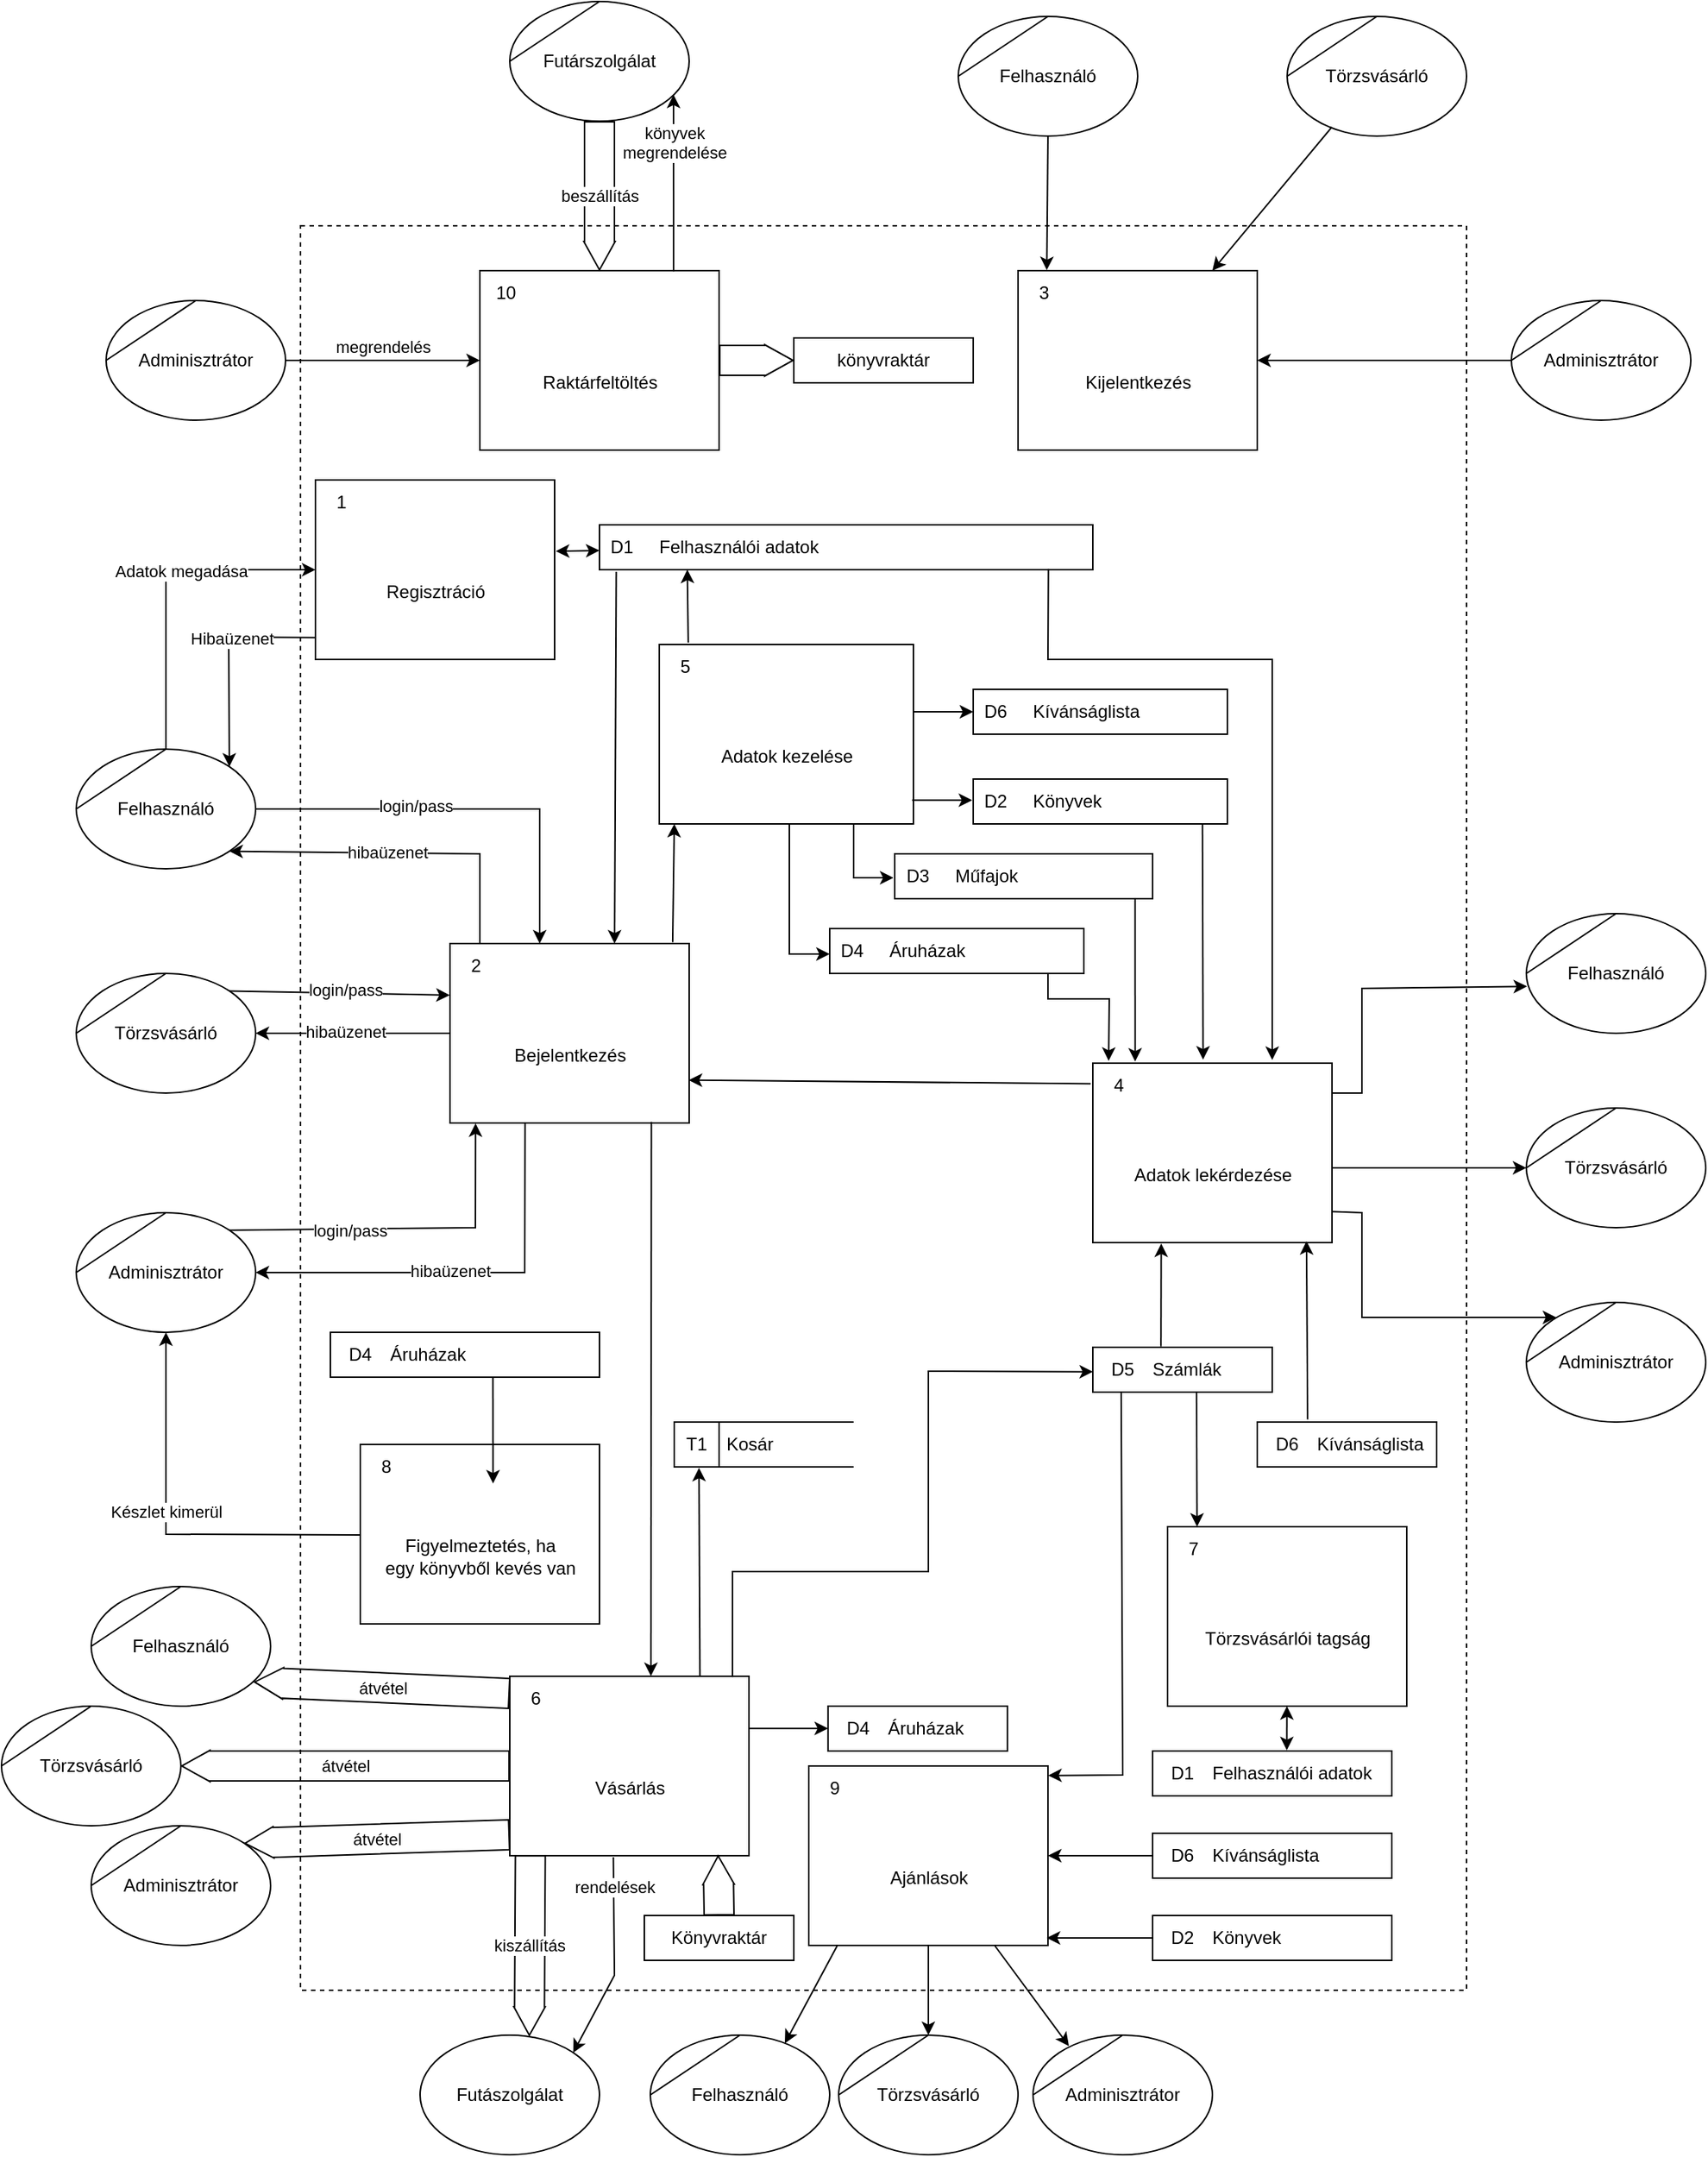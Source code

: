 <mxfile version="20.8.20" type="device"><diagram name="Page-1" id="qzres48-_Z7wVuy-O6s9"><mxGraphModel dx="1747" dy="2885" grid="1" gridSize="10" guides="1" tooltips="1" connect="1" arrows="1" fold="1" page="1" pageScale="1" pageWidth="827" pageHeight="1169" math="0" shadow="0"><root><mxCell id="0"/><mxCell id="1" parent="0"/><mxCell id="jwvTuSAXFb7YOxCQENRj-144" value="" style="rounded=0;whiteSpace=wrap;html=1;dashed=1;fillColor=none;container=1;collapsible=0;recursiveResize=0;" parent="1" vertex="1"><mxGeometry x="60" y="-1310" width="780" height="1180" as="geometry"/></mxCell><mxCell id="jwvTuSAXFb7YOxCQENRj-34" value="Vásárlás" style="html=1;dashed=0;whitespace=wrap;shape=mxgraph.dfd.process;align=center;container=1;collapsible=0;spacingTop=30;" parent="jwvTuSAXFb7YOxCQENRj-144" vertex="1"><mxGeometry x="140" y="970" width="160" height="120" as="geometry"/></mxCell><mxCell id="jwvTuSAXFb7YOxCQENRj-35" value="6" style="text;html=1;strokeColor=none;fillColor=none;align=center;verticalAlign=middle;whiteSpace=wrap;rounded=0;movable=0;resizable=0;rotatable=0;cloneable=0;deletable=0;connectable=0;allowArrows=0;pointerEvents=1;" parent="jwvTuSAXFb7YOxCQENRj-34" vertex="1"><mxGeometry width="35" height="30" as="geometry"/></mxCell><mxCell id="jwvTuSAXFb7YOxCQENRj-36" value="" style="text;html=1;strokeColor=none;fillColor=none;align=left;verticalAlign=middle;whiteSpace=wrap;rounded=0;movable=0;resizable=0;connectable=0;allowArrows=0;rotatable=0;cloneable=0;deletable=0;spacingLeft=6;autosize=1;resizeWidth=0;" parent="jwvTuSAXFb7YOxCQENRj-34" vertex="1"><mxGeometry x="35" y="-5" width="50" height="40" as="geometry"/></mxCell><mxCell id="jwvTuSAXFb7YOxCQENRj-86" value="Felhasználói adatok" style="html=1;dashed=0;whitespace=wrap;shape=mxgraph.dfd.dataStoreID2;align=left;spacingLeft=38;container=1;collapsible=0;autosize=0;" parent="jwvTuSAXFb7YOxCQENRj-144" vertex="1"><mxGeometry x="200" y="200" width="330" height="30" as="geometry"/></mxCell><mxCell id="jwvTuSAXFb7YOxCQENRj-87" value="D1" style="text;html=1;strokeColor=none;fillColor=none;align=center;verticalAlign=middle;whiteSpace=wrap;rounded=0;movable=0;resizable=0;rotatable=0;cloneable=0;deletable=0;allowArrows=0;connectable=0;" parent="jwvTuSAXFb7YOxCQENRj-86" vertex="1"><mxGeometry width="30" height="30" as="geometry"/></mxCell><mxCell id="jwvTuSAXFb7YOxCQENRj-153" value="Műfajok" style="html=1;dashed=0;whitespace=wrap;shape=mxgraph.dfd.dataStoreID2;align=left;spacingLeft=38;container=1;collapsible=0;autosize=0;" parent="jwvTuSAXFb7YOxCQENRj-144" vertex="1"><mxGeometry x="397.5" y="420" width="172.5" height="30" as="geometry"/></mxCell><mxCell id="jwvTuSAXFb7YOxCQENRj-154" value="D3" style="text;html=1;strokeColor=none;fillColor=none;align=center;verticalAlign=middle;whiteSpace=wrap;rounded=0;movable=0;resizable=0;rotatable=0;cloneable=0;deletable=0;allowArrows=0;connectable=0;" parent="jwvTuSAXFb7YOxCQENRj-153" vertex="1"><mxGeometry width="30" height="30" as="geometry"/></mxCell><mxCell id="jwvTuSAXFb7YOxCQENRj-155" value="Könyvek" style="html=1;dashed=0;whitespace=wrap;shape=mxgraph.dfd.dataStoreID2;align=left;spacingLeft=38;container=1;collapsible=0;autosize=0;" parent="jwvTuSAXFb7YOxCQENRj-144" vertex="1"><mxGeometry x="450" y="370" width="170" height="30" as="geometry"/></mxCell><mxCell id="jwvTuSAXFb7YOxCQENRj-156" value="D2" style="text;html=1;strokeColor=none;fillColor=none;align=center;verticalAlign=middle;whiteSpace=wrap;rounded=0;movable=0;resizable=0;rotatable=0;cloneable=0;deletable=0;allowArrows=0;connectable=0;" parent="jwvTuSAXFb7YOxCQENRj-155" vertex="1"><mxGeometry width="30" height="30" as="geometry"/></mxCell><mxCell id="jwvTuSAXFb7YOxCQENRj-157" value="Áruházak" style="html=1;dashed=0;whitespace=wrap;shape=mxgraph.dfd.dataStoreID2;align=left;spacingLeft=38;container=1;collapsible=0;autosize=0;" parent="jwvTuSAXFb7YOxCQENRj-144" vertex="1"><mxGeometry x="354" y="470" width="170" height="30" as="geometry"/></mxCell><mxCell id="jwvTuSAXFb7YOxCQENRj-158" value="D4" style="text;html=1;strokeColor=none;fillColor=none;align=center;verticalAlign=middle;whiteSpace=wrap;rounded=0;movable=0;resizable=0;rotatable=0;cloneable=0;deletable=0;allowArrows=0;connectable=0;" parent="jwvTuSAXFb7YOxCQENRj-157" vertex="1"><mxGeometry width="30" height="30" as="geometry"/></mxCell><mxCell id="jwvTuSAXFb7YOxCQENRj-95" value="Adatok lekérdezése" style="html=1;dashed=0;whitespace=wrap;shape=mxgraph.dfd.process;align=center;container=1;collapsible=0;spacingTop=30;" parent="jwvTuSAXFb7YOxCQENRj-144" vertex="1"><mxGeometry x="530" y="560" width="160" height="120" as="geometry"/></mxCell><mxCell id="jwvTuSAXFb7YOxCQENRj-96" value="4" style="text;html=1;strokeColor=none;fillColor=none;align=center;verticalAlign=middle;whiteSpace=wrap;rounded=0;movable=0;resizable=0;rotatable=0;cloneable=0;deletable=0;connectable=0;allowArrows=0;pointerEvents=1;" parent="jwvTuSAXFb7YOxCQENRj-95" vertex="1"><mxGeometry width="35" height="30" as="geometry"/></mxCell><mxCell id="jwvTuSAXFb7YOxCQENRj-97" value="" style="text;html=1;strokeColor=none;fillColor=none;align=left;verticalAlign=middle;whiteSpace=wrap;rounded=0;movable=0;resizable=0;connectable=0;allowArrows=0;rotatable=0;cloneable=0;deletable=0;spacingLeft=6;autosize=1;resizeWidth=0;" parent="jwvTuSAXFb7YOxCQENRj-95" vertex="1"><mxGeometry x="35" y="-5" width="50" height="40" as="geometry"/></mxCell><mxCell id="jwvTuSAXFb7YOxCQENRj-130" value="" style="endArrow=classic;html=1;rounded=0;verticalAlign=bottom;entryX=0.75;entryY=-0.018;entryDx=0;entryDy=0;entryPerimeter=0;startArrow=none;startFill=0;endFill=1;exitX=0.91;exitY=0.979;exitDx=0;exitDy=0;exitPerimeter=0;" parent="jwvTuSAXFb7YOxCQENRj-144" source="jwvTuSAXFb7YOxCQENRj-86" target="jwvTuSAXFb7YOxCQENRj-95" edge="1"><mxGeometry width="50" height="50" relative="1" as="geometry"><mxPoint x="350" y="410" as="sourcePoint"/><mxPoint x="470" y="410" as="targetPoint"/><Array as="points"><mxPoint x="500" y="290"/><mxPoint x="650" y="290"/></Array></mxGeometry></mxCell><mxCell id="jwvTuSAXFb7YOxCQENRj-92" value="Adatok kezelése" style="html=1;dashed=0;whitespace=wrap;shape=mxgraph.dfd.process;align=center;container=1;collapsible=0;spacingTop=30;" parent="jwvTuSAXFb7YOxCQENRj-144" vertex="1"><mxGeometry x="240" y="280" width="170" height="120" as="geometry"/></mxCell><mxCell id="jwvTuSAXFb7YOxCQENRj-93" value="5" style="text;html=1;strokeColor=none;fillColor=none;align=center;verticalAlign=middle;whiteSpace=wrap;rounded=0;movable=0;resizable=0;rotatable=0;cloneable=0;deletable=0;connectable=0;allowArrows=0;pointerEvents=1;" parent="jwvTuSAXFb7YOxCQENRj-92" vertex="1"><mxGeometry width="35" height="30" as="geometry"/></mxCell><mxCell id="jwvTuSAXFb7YOxCQENRj-94" value="" style="text;html=1;strokeColor=none;fillColor=none;align=left;verticalAlign=middle;whiteSpace=wrap;rounded=0;movable=0;resizable=0;connectable=0;allowArrows=0;rotatable=0;cloneable=0;deletable=0;spacingLeft=6;autosize=1;resizeWidth=0;" parent="jwvTuSAXFb7YOxCQENRj-92" vertex="1"><mxGeometry x="35" y="-5" width="50" height="40" as="geometry"/></mxCell><mxCell id="jwvTuSAXFb7YOxCQENRj-161" value="" style="endArrow=classic;html=1;rounded=0;verticalAlign=bottom;entryX=0.178;entryY=0.997;entryDx=0;entryDy=0;entryPerimeter=0;exitX=0.114;exitY=-0.01;exitDx=0;exitDy=0;exitPerimeter=0;" parent="jwvTuSAXFb7YOxCQENRj-144" source="jwvTuSAXFb7YOxCQENRj-92" target="jwvTuSAXFb7YOxCQENRj-86" edge="1"><mxGeometry width="50" height="50" relative="1" as="geometry"><mxPoint x="240" y="290" as="sourcePoint"/><mxPoint x="360" y="290" as="targetPoint"/></mxGeometry></mxCell><mxCell id="jwvTuSAXFb7YOxCQENRj-162" value="Áruházak" style="html=1;dashed=0;whitespace=wrap;shape=mxgraph.dfd.dataStoreID2;align=left;spacingLeft=38;container=1;collapsible=0;" parent="jwvTuSAXFb7YOxCQENRj-144" vertex="1"><mxGeometry x="20" y="740" width="180" height="30" as="geometry"/></mxCell><mxCell id="jwvTuSAXFb7YOxCQENRj-163" value="D4" style="text;html=1;strokeColor=none;fillColor=none;align=center;verticalAlign=middle;whiteSpace=wrap;rounded=0;connectable=0;allowArrows=0;movable=0;resizable=0;rotatable=0;cloneable=0;deletable=0;" parent="jwvTuSAXFb7YOxCQENRj-162" vertex="1"><mxGeometry x="5" width="30" height="30" as="geometry"/></mxCell><mxCell id="jwvTuSAXFb7YOxCQENRj-167" value="" style="endArrow=classic;html=1;rounded=0;verticalAlign=bottom;exitX=0.839;exitY=1.007;exitDx=0;exitDy=0;exitPerimeter=0;entryX=0.066;entryY=-0.013;entryDx=0;entryDy=0;entryPerimeter=0;" parent="jwvTuSAXFb7YOxCQENRj-144" target="jwvTuSAXFb7YOxCQENRj-95" edge="1"><mxGeometry width="50" height="50" relative="1" as="geometry"><mxPoint x="500" y="500" as="sourcePoint"/><mxPoint x="570" y="517" as="targetPoint"/><Array as="points"><mxPoint x="500" y="517"/><mxPoint x="541" y="517"/></Array></mxGeometry></mxCell><mxCell id="jwvTuSAXFb7YOxCQENRj-168" value="" style="endArrow=classic;html=1;rounded=0;verticalAlign=bottom;exitX=0.932;exitY=0.996;exitDx=0;exitDy=0;exitPerimeter=0;entryX=0.177;entryY=-0.009;entryDx=0;entryDy=0;entryPerimeter=0;" parent="jwvTuSAXFb7YOxCQENRj-144" source="jwvTuSAXFb7YOxCQENRj-153" target="jwvTuSAXFb7YOxCQENRj-95" edge="1"><mxGeometry width="50" height="50" relative="1" as="geometry"><mxPoint x="400" y="490" as="sourcePoint"/><mxPoint x="520" y="490" as="targetPoint"/></mxGeometry></mxCell><mxCell id="jwvTuSAXFb7YOxCQENRj-169" value="" style="endArrow=classic;html=1;rounded=0;verticalAlign=bottom;exitX=0.902;exitY=0.991;exitDx=0;exitDy=0;exitPerimeter=0;entryX=0.461;entryY=-0.02;entryDx=0;entryDy=0;entryPerimeter=0;" parent="jwvTuSAXFb7YOxCQENRj-144" source="jwvTuSAXFb7YOxCQENRj-155" target="jwvTuSAXFb7YOxCQENRj-95" edge="1"><mxGeometry width="50" height="50" relative="1" as="geometry"><mxPoint x="400" y="490" as="sourcePoint"/><mxPoint x="520" y="490" as="targetPoint"/></mxGeometry></mxCell><mxCell id="jwvTuSAXFb7YOxCQENRj-170" value="" style="endArrow=none;html=1;rounded=0;verticalAlign=bottom;exitX=-0.004;exitY=0.472;exitDx=0;exitDy=0;exitPerimeter=0;entryX=0.995;entryY=0.868;entryDx=0;entryDy=0;entryPerimeter=0;startArrow=classic;startFill=1;endFill=0;" parent="jwvTuSAXFb7YOxCQENRj-144" source="jwvTuSAXFb7YOxCQENRj-155" target="jwvTuSAXFb7YOxCQENRj-92" edge="1"><mxGeometry width="50" height="50" relative="1" as="geometry"><mxPoint x="400" y="430" as="sourcePoint"/><mxPoint x="520" y="430" as="targetPoint"/></mxGeometry></mxCell><mxCell id="jwvTuSAXFb7YOxCQENRj-171" value="" style="endArrow=none;html=1;rounded=0;verticalAlign=bottom;exitX=-0.005;exitY=0.535;exitDx=0;exitDy=0;exitPerimeter=0;startArrow=classic;startFill=1;endFill=0;" parent="jwvTuSAXFb7YOxCQENRj-144" source="jwvTuSAXFb7YOxCQENRj-153" edge="1"><mxGeometry width="50" height="50" relative="1" as="geometry"><mxPoint x="400" y="430" as="sourcePoint"/><mxPoint x="370" y="400" as="targetPoint"/><Array as="points"><mxPoint x="370" y="436"/></Array></mxGeometry></mxCell><mxCell id="jwvTuSAXFb7YOxCQENRj-172" value="" style="endArrow=none;html=1;rounded=0;verticalAlign=bottom;exitX=-0.005;exitY=0.535;exitDx=0;exitDy=0;exitPerimeter=0;startArrow=classic;startFill=1;endFill=0;" parent="jwvTuSAXFb7YOxCQENRj-144" edge="1"><mxGeometry width="50" height="50" relative="1" as="geometry"><mxPoint x="354" y="487" as="sourcePoint"/><mxPoint x="327" y="400" as="targetPoint"/><Array as="points"><mxPoint x="327" y="487"/></Array></mxGeometry></mxCell><mxCell id="jwvTuSAXFb7YOxCQENRj-175" value="Ajánlások" style="html=1;dashed=0;whitespace=wrap;shape=mxgraph.dfd.process;align=center;container=1;collapsible=0;spacingTop=30;" parent="jwvTuSAXFb7YOxCQENRj-144" vertex="1"><mxGeometry x="340" y="1030" width="160" height="120" as="geometry"/></mxCell><mxCell id="jwvTuSAXFb7YOxCQENRj-176" value="9" style="text;html=1;strokeColor=none;fillColor=none;align=center;verticalAlign=middle;whiteSpace=wrap;rounded=0;movable=0;resizable=0;rotatable=0;cloneable=0;deletable=0;connectable=0;allowArrows=0;pointerEvents=1;" parent="jwvTuSAXFb7YOxCQENRj-175" vertex="1"><mxGeometry width="35" height="30" as="geometry"/></mxCell><mxCell id="jwvTuSAXFb7YOxCQENRj-177" value="" style="text;html=1;strokeColor=none;fillColor=none;align=left;verticalAlign=middle;whiteSpace=wrap;rounded=0;movable=0;resizable=0;connectable=0;allowArrows=0;rotatable=0;cloneable=0;deletable=0;spacingLeft=6;autosize=1;resizeWidth=0;" parent="jwvTuSAXFb7YOxCQENRj-175" vertex="1"><mxGeometry x="35" y="-5" width="50" height="40" as="geometry"/></mxCell><mxCell id="jwvTuSAXFb7YOxCQENRj-180" value="Könyvek" style="html=1;dashed=0;whitespace=wrap;shape=mxgraph.dfd.dataStoreID2;align=left;spacingLeft=38;container=1;collapsible=0;" parent="jwvTuSAXFb7YOxCQENRj-144" vertex="1"><mxGeometry x="570" y="1130" width="160" height="30" as="geometry"/></mxCell><mxCell id="jwvTuSAXFb7YOxCQENRj-181" value="D2" style="text;html=1;strokeColor=none;fillColor=none;align=center;verticalAlign=middle;whiteSpace=wrap;rounded=0;connectable=0;allowArrows=0;movable=0;resizable=0;rotatable=0;cloneable=0;deletable=0;" parent="jwvTuSAXFb7YOxCQENRj-180" vertex="1"><mxGeometry x="5" width="30" height="30" as="geometry"/></mxCell><mxCell id="jwvTuSAXFb7YOxCQENRj-182" value="Felhasználói adatok" style="html=1;dashed=0;whitespace=wrap;shape=mxgraph.dfd.dataStoreID2;align=left;spacingLeft=38;container=1;collapsible=0;" parent="jwvTuSAXFb7YOxCQENRj-144" vertex="1"><mxGeometry x="570" y="1020" width="160" height="30" as="geometry"/></mxCell><mxCell id="jwvTuSAXFb7YOxCQENRj-183" value="D1" style="text;html=1;strokeColor=none;fillColor=none;align=center;verticalAlign=middle;whiteSpace=wrap;rounded=0;connectable=0;allowArrows=0;movable=0;resizable=0;rotatable=0;cloneable=0;deletable=0;" parent="jwvTuSAXFb7YOxCQENRj-182" vertex="1"><mxGeometry x="5" width="30" height="30" as="geometry"/></mxCell><mxCell id="jwvTuSAXFb7YOxCQENRj-186" value="" style="endArrow=classic;html=1;rounded=0;verticalAlign=bottom;exitX=0.561;exitY=-0.017;exitDx=0;exitDy=0;exitPerimeter=0;endFill=1;startArrow=classic;startFill=1;" parent="jwvTuSAXFb7YOxCQENRj-144" source="jwvTuSAXFb7YOxCQENRj-182" target="jwvTuSAXFb7YOxCQENRj-25" edge="1"><mxGeometry width="50" height="50" relative="1" as="geometry"><mxPoint x="320" y="1040" as="sourcePoint"/><mxPoint x="440" y="1040" as="targetPoint"/></mxGeometry></mxCell><mxCell id="jwvTuSAXFb7YOxCQENRj-187" value="" style="endArrow=classic;html=1;rounded=0;verticalAlign=bottom;entryX=0.995;entryY=0.958;entryDx=0;entryDy=0;entryPerimeter=0;" parent="jwvTuSAXFb7YOxCQENRj-144" source="jwvTuSAXFb7YOxCQENRj-180" target="jwvTuSAXFb7YOxCQENRj-175" edge="1"><mxGeometry width="50" height="50" relative="1" as="geometry"><mxPoint x="649.2" y="1113.59" as="sourcePoint"/><mxPoint x="501" y="1114.5" as="targetPoint"/></mxGeometry></mxCell><mxCell id="jwvTuSAXFb7YOxCQENRj-25" value="Törzsvásárlói tagság" style="html=1;dashed=0;whitespace=wrap;shape=mxgraph.dfd.process;align=center;container=1;collapsible=0;spacingTop=30;" parent="jwvTuSAXFb7YOxCQENRj-144" vertex="1"><mxGeometry x="580" y="870" width="160" height="120" as="geometry"/></mxCell><mxCell id="jwvTuSAXFb7YOxCQENRj-26" value="7" style="text;html=1;strokeColor=none;fillColor=none;align=center;verticalAlign=middle;whiteSpace=wrap;rounded=0;movable=0;resizable=0;rotatable=0;cloneable=0;deletable=0;connectable=0;allowArrows=0;pointerEvents=1;" parent="jwvTuSAXFb7YOxCQENRj-25" vertex="1"><mxGeometry width="35" height="30" as="geometry"/></mxCell><mxCell id="jwvTuSAXFb7YOxCQENRj-27" value="" style="text;html=1;strokeColor=none;fillColor=none;align=left;verticalAlign=middle;whiteSpace=wrap;rounded=0;movable=0;resizable=0;connectable=0;allowArrows=0;rotatable=0;cloneable=0;deletable=0;spacingLeft=6;autosize=1;resizeWidth=0;" parent="jwvTuSAXFb7YOxCQENRj-25" vertex="1"><mxGeometry x="35" y="-5" width="50" height="40" as="geometry"/></mxCell><mxCell id="jwvTuSAXFb7YOxCQENRj-199" value="Kijelentkezés" style="html=1;dashed=0;whitespace=wrap;shape=mxgraph.dfd.process2;align=center;container=1;collapsible=0;spacingTop=30;" parent="jwvTuSAXFb7YOxCQENRj-144" vertex="1"><mxGeometry x="480" y="30" width="160" height="120" as="geometry"/></mxCell><mxCell id="jwvTuSAXFb7YOxCQENRj-200" value="3" style="text;html=1;strokeColor=none;fillColor=none;align=center;verticalAlign=middle;whiteSpace=wrap;rounded=0;connectable=0;allowArrows=0;editable=1;movable=0;resizable=0;rotatable=0;deletable=0;locked=0;cloneable=0;" parent="jwvTuSAXFb7YOxCQENRj-199" vertex="1"><mxGeometry width="35" height="30" as="geometry"/></mxCell><mxCell id="jwvTuSAXFb7YOxCQENRj-201" value="" style="text;strokeColor=none;fillColor=none;align=left;verticalAlign=middle;whiteSpace=wrap;rounded=0;autosize=1;connectable=0;allowArrows=0;movable=0;resizable=0;rotatable=0;deletable=0;cloneable=0;spacingLeft=6;fontStyle=0;html=1;" parent="jwvTuSAXFb7YOxCQENRj-199" vertex="1"><mxGeometry x="35" y="-5" width="50" height="40" as="geometry"/></mxCell><mxCell id="61__hOr3zZbQddo2XeMO-1" value="Számlák" style="html=1;dashed=0;whitespace=wrap;shape=mxgraph.dfd.dataStoreID2;align=left;spacingLeft=38;container=1;collapsible=0;" parent="jwvTuSAXFb7YOxCQENRj-144" vertex="1"><mxGeometry x="530" y="750" width="120" height="30" as="geometry"/></mxCell><mxCell id="61__hOr3zZbQddo2XeMO-2" value="D5" style="text;html=1;strokeColor=none;fillColor=none;align=center;verticalAlign=middle;whiteSpace=wrap;rounded=0;movable=1;resizable=1;rotatable=1;cloneable=0;deletable=1;allowArrows=0;connectable=1;editable=1;locked=0;" parent="61__hOr3zZbQddo2XeMO-1" vertex="1"><mxGeometry x="5" width="30" height="30" as="geometry"/></mxCell><mxCell id="61__hOr3zZbQddo2XeMO-3" value="Figyelmeztetés, ha&lt;br&gt;egy könyvből kevés van" style="html=1;dashed=0;whitespace=wrap;shape=mxgraph.dfd.process2;align=center;container=1;collapsible=0;spacingTop=30;" parent="jwvTuSAXFb7YOxCQENRj-144" vertex="1"><mxGeometry x="40" y="815" width="160" height="120" as="geometry"/></mxCell><mxCell id="61__hOr3zZbQddo2XeMO-4" value="8" style="text;html=1;strokeColor=none;fillColor=none;align=center;verticalAlign=middle;whiteSpace=wrap;rounded=0;connectable=0;allowArrows=0;editable=1;movable=0;resizable=0;rotatable=0;deletable=0;locked=0;cloneable=0;" parent="61__hOr3zZbQddo2XeMO-3" vertex="1"><mxGeometry width="35" height="30" as="geometry"/></mxCell><mxCell id="61__hOr3zZbQddo2XeMO-5" value="" style="text;strokeColor=none;fillColor=none;align=left;verticalAlign=middle;whiteSpace=wrap;rounded=0;autosize=1;connectable=0;allowArrows=0;movable=0;resizable=0;rotatable=0;deletable=0;cloneable=0;spacingLeft=6;fontStyle=0;html=1;" parent="61__hOr3zZbQddo2XeMO-3" vertex="1"><mxGeometry x="35" y="-5" width="50" height="40" as="geometry"/></mxCell><mxCell id="61__hOr3zZbQddo2XeMO-6" value="" style="endArrow=classic;html=1;rounded=0;verticalAlign=bottom;exitX=0.38;exitY=-0.019;exitDx=0;exitDy=0;exitPerimeter=0;entryX=0.661;entryY=1.005;entryDx=0;entryDy=0;entryPerimeter=0;" parent="jwvTuSAXFb7YOxCQENRj-144" source="61__hOr3zZbQddo2XeMO-1" edge="1"><mxGeometry width="50" height="50" relative="1" as="geometry"><mxPoint x="620" y="730" as="sourcePoint"/><mxPoint x="575.76" y="680.6" as="targetPoint"/></mxGeometry></mxCell><mxCell id="61__hOr3zZbQddo2XeMO-7" value="" style="endArrow=classic;html=1;rounded=0;verticalAlign=bottom;exitX=0.578;exitY=0.991;exitDx=0;exitDy=0;exitPerimeter=0;" parent="jwvTuSAXFb7YOxCQENRj-144" source="61__hOr3zZbQddo2XeMO-1" edge="1"><mxGeometry width="50" height="50" relative="1" as="geometry"><mxPoint x="620" y="730" as="sourcePoint"/><mxPoint x="599.744" y="870" as="targetPoint"/></mxGeometry></mxCell><mxCell id="61__hOr3zZbQddo2XeMO-10" value="" style="endArrow=classic;html=1;rounded=0;verticalAlign=bottom;entryX=0.206;entryY=0.992;entryDx=0;entryDy=0;entryPerimeter=0;exitX=0.364;exitY=-0.058;exitDx=0;exitDy=0;exitPerimeter=0;" parent="jwvTuSAXFb7YOxCQENRj-144" edge="1"><mxGeometry width="50" height="50" relative="1" as="geometry"><mxPoint x="673.68" y="798.26" as="sourcePoint"/><mxPoint x="672.96" y="679.04" as="targetPoint"/></mxGeometry></mxCell><mxCell id="61__hOr3zZbQddo2XeMO-11" value="" style="endArrow=classic;html=1;rounded=0;verticalAlign=bottom;exitX=0.931;exitY=0.005;exitDx=0;exitDy=0;exitPerimeter=0;entryX=0.001;entryY=0.545;entryDx=0;entryDy=0;entryPerimeter=0;" parent="jwvTuSAXFb7YOxCQENRj-144" source="jwvTuSAXFb7YOxCQENRj-34" target="61__hOr3zZbQddo2XeMO-1" edge="1"><mxGeometry width="50" height="50" relative="1" as="geometry"><mxPoint x="590" y="760" as="sourcePoint"/><mxPoint x="470" y="760" as="targetPoint"/><Array as="points"><mxPoint x="289" y="900"/><mxPoint x="420" y="900"/><mxPoint x="420" y="766"/></Array></mxGeometry></mxCell><mxCell id="61__hOr3zZbQddo2XeMO-12" value="Kosár" style="html=1;dashed=0;whitespace=wrap;shape=mxgraph.dfd.dataStoreID;align=left;spacingLeft=33;container=1;collapsible=0;autosize=0;" parent="jwvTuSAXFb7YOxCQENRj-144" vertex="1"><mxGeometry x="250" y="800" width="120" height="30" as="geometry"/></mxCell><mxCell id="61__hOr3zZbQddo2XeMO-13" value="T1" style="text;html=1;strokeColor=none;fillColor=none;align=center;verticalAlign=middle;whiteSpace=wrap;rounded=0;movable=0;resizable=0;rotatable=0;cloneable=0;deletable=0;allowArrows=0;connectable=0;" parent="61__hOr3zZbQddo2XeMO-12" vertex="1"><mxGeometry width="30" height="30" as="geometry"/></mxCell><mxCell id="61__hOr3zZbQddo2XeMO-14" value="" style="endArrow=classic;html=1;rounded=0;verticalAlign=bottom;exitX=0.795;exitY=0;exitDx=0;exitDy=0;exitPerimeter=0;startArrow=none;startFill=0;entryX=0.138;entryY=1.02;entryDx=0;entryDy=0;entryPerimeter=0;" parent="jwvTuSAXFb7YOxCQENRj-144" source="jwvTuSAXFb7YOxCQENRj-34" edge="1" target="61__hOr3zZbQddo2XeMO-12"><mxGeometry x="-0.089" y="10" width="50" height="50" relative="1" as="geometry"><mxPoint x="360" y="830" as="sourcePoint"/><mxPoint x="480" y="870" as="targetPoint"/><Array as="points"/><mxPoint as="offset"/></mxGeometry></mxCell><mxCell id="61__hOr3zZbQddo2XeMO-15" value="Áruházak" style="html=1;dashed=0;whitespace=wrap;shape=mxgraph.dfd.dataStoreID2;align=left;spacingLeft=38;container=1;collapsible=0;" parent="jwvTuSAXFb7YOxCQENRj-144" vertex="1"><mxGeometry x="352.88" y="990" width="120" height="30" as="geometry"/></mxCell><mxCell id="61__hOr3zZbQddo2XeMO-16" value="D4" style="text;html=1;strokeColor=none;fillColor=none;align=center;verticalAlign=middle;whiteSpace=wrap;rounded=0;connectable=0;allowArrows=0;movable=0;resizable=0;rotatable=0;cloneable=0;deletable=0;" parent="61__hOr3zZbQddo2XeMO-15" vertex="1"><mxGeometry x="5" width="30" height="30" as="geometry"/></mxCell><mxCell id="61__hOr3zZbQddo2XeMO-18" value="" style="endArrow=classic;html=1;rounded=0;verticalAlign=bottom;exitX=1.007;exitY=0.207;exitDx=0;exitDy=0;exitPerimeter=0;" parent="jwvTuSAXFb7YOxCQENRj-144" target="61__hOr3zZbQddo2XeMO-15" edge="1"><mxGeometry width="50" height="50" relative="1" as="geometry"><mxPoint x="300.0" y="1004.84" as="sourcePoint"/><mxPoint x="438.88" y="990" as="targetPoint"/></mxGeometry></mxCell><mxCell id="Qeb_jGaK5QKGGXlPgx_H-1" value="Kívánságlista" style="html=1;dashed=0;whitespace=wrap;shape=mxgraph.dfd.dataStoreID2;align=left;spacingLeft=38;container=1;collapsible=0;autosize=0;" parent="jwvTuSAXFb7YOxCQENRj-144" vertex="1"><mxGeometry x="450" y="310" width="170" height="30" as="geometry"/></mxCell><mxCell id="Qeb_jGaK5QKGGXlPgx_H-2" value="D6" style="text;html=1;strokeColor=none;fillColor=none;align=center;verticalAlign=middle;whiteSpace=wrap;rounded=0;movable=0;resizable=0;rotatable=0;cloneable=0;deletable=0;allowArrows=0;connectable=0;" parent="Qeb_jGaK5QKGGXlPgx_H-1" vertex="1"><mxGeometry width="30" height="30" as="geometry"/></mxCell><mxCell id="Qeb_jGaK5QKGGXlPgx_H-3" value="" style="endArrow=classic;html=1;rounded=0;verticalAlign=bottom;" parent="jwvTuSAXFb7YOxCQENRj-144" target="Qeb_jGaK5QKGGXlPgx_H-1" edge="1"><mxGeometry width="50" height="50" relative="1" as="geometry"><mxPoint x="410" y="325" as="sourcePoint"/><mxPoint x="540" y="400" as="targetPoint"/></mxGeometry></mxCell><mxCell id="Qeb_jGaK5QKGGXlPgx_H-4" value="Kívánságlista" style="html=1;dashed=0;whitespace=wrap;shape=mxgraph.dfd.dataStoreID2;align=left;spacingLeft=38;container=1;collapsible=0;" parent="jwvTuSAXFb7YOxCQENRj-144" vertex="1"><mxGeometry x="640" y="800" width="120" height="30" as="geometry"/></mxCell><mxCell id="Qeb_jGaK5QKGGXlPgx_H-5" value="D6" style="text;html=1;strokeColor=none;fillColor=none;align=center;verticalAlign=middle;whiteSpace=wrap;rounded=0;connectable=0;allowArrows=0;movable=0;resizable=0;rotatable=0;cloneable=0;deletable=0;" parent="Qeb_jGaK5QKGGXlPgx_H-4" vertex="1"><mxGeometry x="5" width="30" height="30" as="geometry"/></mxCell><mxCell id="Qeb_jGaK5QKGGXlPgx_H-41" value="Kívánságlista" style="html=1;dashed=0;whitespace=wrap;shape=mxgraph.dfd.dataStoreID2;align=left;spacingLeft=38;container=1;collapsible=0;" parent="jwvTuSAXFb7YOxCQENRj-144" vertex="1"><mxGeometry x="570" y="1075" width="160" height="30" as="geometry"/></mxCell><mxCell id="Qeb_jGaK5QKGGXlPgx_H-42" value="D6" style="text;html=1;strokeColor=none;fillColor=none;align=center;verticalAlign=middle;whiteSpace=wrap;rounded=0;connectable=0;allowArrows=0;movable=0;resizable=0;rotatable=0;cloneable=0;deletable=0;" parent="Qeb_jGaK5QKGGXlPgx_H-41" vertex="1"><mxGeometry x="5" width="30" height="30" as="geometry"/></mxCell><mxCell id="Qeb_jGaK5QKGGXlPgx_H-43" value="" style="endArrow=classic;html=1;rounded=0;verticalAlign=bottom;" parent="jwvTuSAXFb7YOxCQENRj-144" source="Qeb_jGaK5QKGGXlPgx_H-41" target="jwvTuSAXFb7YOxCQENRj-175" edge="1"><mxGeometry width="50" height="50" relative="1" as="geometry"><mxPoint x="420" y="1020" as="sourcePoint"/><mxPoint x="540" y="1020" as="targetPoint"/></mxGeometry></mxCell><mxCell id="Qeb_jGaK5QKGGXlPgx_H-44" value="" style="endArrow=classic;html=1;rounded=0;verticalAlign=bottom;exitX=0.158;exitY=1.01;exitDx=0;exitDy=0;exitPerimeter=0;entryX=1.001;entryY=0.053;entryDx=0;entryDy=0;entryPerimeter=0;" parent="jwvTuSAXFb7YOxCQENRj-144" source="61__hOr3zZbQddo2XeMO-1" target="jwvTuSAXFb7YOxCQENRj-175" edge="1"><mxGeometry width="50" height="50" relative="1" as="geometry"><mxPoint x="420" y="950" as="sourcePoint"/><mxPoint x="540" y="950" as="targetPoint"/><Array as="points"><mxPoint x="550" y="1036"/></Array></mxGeometry></mxCell><mxCell id="jOxipX-TwanG_PY5tNUl-32" value="Könyvraktár" style="rounded=0;whiteSpace=wrap;html=1;" vertex="1" parent="jwvTuSAXFb7YOxCQENRj-144"><mxGeometry x="230" y="1130" width="100" height="30" as="geometry"/></mxCell><mxCell id="jOxipX-TwanG_PY5tNUl-34" value="" style="shape=flexArrow;endArrow=classic;html=1;rounded=0;width=20;startWidth=0;endWidth=0;entryX=0.871;entryY=0.997;entryDx=0;entryDy=0;entryPerimeter=0;exitX=0.5;exitY=0;exitDx=0;exitDy=0;" edge="1" parent="jwvTuSAXFb7YOxCQENRj-144" source="jOxipX-TwanG_PY5tNUl-32" target="jwvTuSAXFb7YOxCQENRj-34"><mxGeometry x="-0.271" width="50" height="50" relative="1" as="geometry"><mxPoint x="280" y="1030" as="sourcePoint"/><mxPoint x="400" y="1030" as="targetPoint"/><Array as="points"/><mxPoint as="offset"/></mxGeometry></mxCell><mxCell id="tMsL_SQixTCXyPV6GdVi-1" value="Regisztráció" style="html=1;dashed=0;whitespace=wrap;shape=mxgraph.dfd.process;align=center;container=1;collapsible=0;spacingTop=30;" parent="jwvTuSAXFb7YOxCQENRj-144" vertex="1"><mxGeometry x="10" y="170" width="160" height="120" as="geometry"/></mxCell><mxCell id="tMsL_SQixTCXyPV6GdVi-2" value="1" style="text;html=1;strokeColor=none;fillColor=none;align=center;verticalAlign=middle;whiteSpace=wrap;rounded=0;movable=0;resizable=0;rotatable=0;cloneable=0;deletable=0;connectable=0;allowArrows=0;pointerEvents=1;" parent="tMsL_SQixTCXyPV6GdVi-1" vertex="1"><mxGeometry width="35" height="30" as="geometry"/></mxCell><mxCell id="tMsL_SQixTCXyPV6GdVi-3" value="" style="text;html=1;strokeColor=none;fillColor=none;align=left;verticalAlign=middle;whiteSpace=wrap;rounded=0;movable=0;resizable=0;connectable=0;allowArrows=0;rotatable=0;cloneable=0;deletable=0;spacingLeft=6;autosize=1;resizeWidth=0;" parent="tMsL_SQixTCXyPV6GdVi-1" vertex="1"><mxGeometry x="35" y="-5" width="50" height="40" as="geometry"/></mxCell><mxCell id="jwvTuSAXFb7YOxCQENRj-99" value="" style="endArrow=classic;startArrow=classic;html=1;rounded=0;verticalAlign=bottom;entryX=0;entryY=0.572;entryDx=0;entryDy=0;entryPerimeter=0;exitX=1.005;exitY=0.397;exitDx=0;exitDy=0;exitPerimeter=0;" parent="jwvTuSAXFb7YOxCQENRj-144" source="tMsL_SQixTCXyPV6GdVi-1" target="jwvTuSAXFb7YOxCQENRj-86" edge="1"><mxGeometry x="-0.333" y="20" width="50" height="50" relative="1" as="geometry"><mxPoint x="340" y="120" as="sourcePoint"/><mxPoint x="460" y="160" as="targetPoint"/><mxPoint as="offset"/></mxGeometry></mxCell><mxCell id="jOxipX-TwanG_PY5tNUl-35" value="Raktárfeltöltés" style="html=1;dashed=0;whitespace=wrap;shape=mxgraph.dfd.process2;align=center;container=1;collapsible=0;spacingTop=30;" vertex="1" parent="jwvTuSAXFb7YOxCQENRj-144"><mxGeometry x="120" y="30" width="160" height="120" as="geometry"/></mxCell><mxCell id="jOxipX-TwanG_PY5tNUl-36" value="10" style="text;html=1;strokeColor=none;fillColor=none;align=center;verticalAlign=middle;whiteSpace=wrap;rounded=0;connectable=0;allowArrows=0;editable=1;movable=0;resizable=0;rotatable=0;deletable=0;locked=0;cloneable=0;" vertex="1" parent="jOxipX-TwanG_PY5tNUl-35"><mxGeometry width="35" height="30" as="geometry"/></mxCell><mxCell id="jOxipX-TwanG_PY5tNUl-37" value="" style="text;strokeColor=none;fillColor=none;align=left;verticalAlign=middle;whiteSpace=wrap;rounded=0;autosize=1;connectable=0;allowArrows=0;movable=0;resizable=0;rotatable=0;deletable=0;cloneable=0;spacingLeft=6;fontStyle=0;html=1;" vertex="1" parent="jOxipX-TwanG_PY5tNUl-35"><mxGeometry x="35" y="-5" width="50" height="40" as="geometry"/></mxCell><mxCell id="jOxipX-TwanG_PY5tNUl-42" value="könyvraktár" style="rounded=0;whiteSpace=wrap;html=1;" vertex="1" parent="jwvTuSAXFb7YOxCQENRj-144"><mxGeometry x="330" y="75" width="120" height="30" as="geometry"/></mxCell><mxCell id="jOxipX-TwanG_PY5tNUl-44" value="" style="shape=flexArrow;endArrow=classic;html=1;rounded=0;width=20;startWidth=0;endWidth=0;entryX=0;entryY=0.5;entryDx=0;entryDy=0;" edge="1" parent="jwvTuSAXFb7YOxCQENRj-144" source="jOxipX-TwanG_PY5tNUl-35" target="jOxipX-TwanG_PY5tNUl-42"><mxGeometry width="50" height="50" relative="1" as="geometry"><mxPoint x="350" y="140" as="sourcePoint"/><mxPoint x="470" y="140" as="targetPoint"/></mxGeometry></mxCell><mxCell id="tMsL_SQixTCXyPV6GdVi-4" value="Bejelentkezés" style="html=1;dashed=0;whitespace=wrap;shape=mxgraph.dfd.process;align=center;container=1;collapsible=0;spacingTop=30;" parent="1" vertex="1"><mxGeometry x="160" y="-830" width="160" height="120" as="geometry"/></mxCell><mxCell id="tMsL_SQixTCXyPV6GdVi-5" value="2" style="text;html=1;strokeColor=none;fillColor=none;align=center;verticalAlign=middle;whiteSpace=wrap;rounded=0;movable=0;resizable=0;rotatable=0;cloneable=0;deletable=0;connectable=0;allowArrows=0;pointerEvents=1;" parent="tMsL_SQixTCXyPV6GdVi-4" vertex="1"><mxGeometry width="35" height="30" as="geometry"/></mxCell><mxCell id="tMsL_SQixTCXyPV6GdVi-6" value="" style="text;html=1;strokeColor=none;fillColor=none;align=left;verticalAlign=middle;whiteSpace=wrap;rounded=0;movable=0;resizable=0;connectable=0;allowArrows=0;rotatable=0;cloneable=0;deletable=0;spacingLeft=6;autosize=1;resizeWidth=0;" parent="tMsL_SQixTCXyPV6GdVi-4" vertex="1"><mxGeometry x="35" y="-5" width="50" height="40" as="geometry"/></mxCell><mxCell id="jwvTuSAXFb7YOxCQENRj-82" value="Adatok megadása" style="endArrow=classic;html=1;rounded=0;verticalAlign=bottom;exitX=0.5;exitY=0;exitDx=0;exitDy=0;" parent="1" source="jwvTuSAXFb7YOxCQENRj-71" target="tMsL_SQixTCXyPV6GdVi-1" edge="1"><mxGeometry x="0.176" y="-10" width="50" height="50" relative="1" as="geometry"><mxPoint x="30" y="-1200" as="sourcePoint"/><mxPoint x="640" y="-980" as="targetPoint"/><Array as="points"><mxPoint x="-30" y="-1080"/></Array><mxPoint as="offset"/></mxGeometry></mxCell><mxCell id="jwvTuSAXFb7YOxCQENRj-83" value="Hibaüzenet" style="endArrow=classic;html=1;rounded=0;verticalAlign=bottom;entryX=1;entryY=0;entryDx=0;entryDy=0;exitX=-0.001;exitY=0.878;exitDx=0;exitDy=0;exitPerimeter=0;" parent="1" target="jwvTuSAXFb7YOxCQENRj-71" edge="1" source="tMsL_SQixTCXyPV6GdVi-1"><mxGeometry x="-0.226" y="10" width="50" height="50" relative="1" as="geometry"><mxPoint x="240" y="-1160" as="sourcePoint"/><mxPoint x="36" y="-1168.72" as="targetPoint"/><Array as="points"><mxPoint x="12" y="-1035"/></Array><mxPoint as="offset"/></mxGeometry></mxCell><mxCell id="jwvTuSAXFb7YOxCQENRj-101" value="login/pass" style="endArrow=classic;html=1;rounded=0;verticalAlign=bottom;entryX=-0.001;entryY=0.288;entryDx=0;entryDy=0;entryPerimeter=0;exitX=1;exitY=0;exitDx=0;exitDy=0;" parent="1" source="jwvTuSAXFb7YOxCQENRj-73" target="tMsL_SQixTCXyPV6GdVi-4" edge="1"><mxGeometry x="0.054" y="-7" width="50" height="50" relative="1" as="geometry"><mxPoint x="310" y="-730" as="sourcePoint"/><mxPoint x="430" y="-730" as="targetPoint"/><mxPoint as="offset"/></mxGeometry></mxCell><mxCell id="jwvTuSAXFb7YOxCQENRj-102" value="" style="endArrow=classic;html=1;rounded=0;entryX=1;entryY=0.5;entryDx=0;entryDy=0;" parent="1" source="tMsL_SQixTCXyPV6GdVi-4" target="jwvTuSAXFb7YOxCQENRj-73" edge="1"><mxGeometry width="50" height="50" relative="1" as="geometry"><mxPoint x="80" y="-710" as="sourcePoint"/><mxPoint x="130" y="-760" as="targetPoint"/></mxGeometry></mxCell><mxCell id="jwvTuSAXFb7YOxCQENRj-103" value="hibaüzenet" style="edgeLabel;html=1;align=center;verticalAlign=middle;resizable=0;points=[];" parent="jwvTuSAXFb7YOxCQENRj-102" vertex="1" connectable="0"><mxGeometry x="0.077" y="-1" relative="1" as="geometry"><mxPoint as="offset"/></mxGeometry></mxCell><mxCell id="jwvTuSAXFb7YOxCQENRj-104" value="" style="endArrow=classic;html=1;rounded=0;entryX=1;entryY=0.5;entryDx=0;entryDy=0;exitX=0.314;exitY=1.002;exitDx=0;exitDy=0;exitPerimeter=0;" parent="1" source="tMsL_SQixTCXyPV6GdVi-4" target="jwvTuSAXFb7YOxCQENRj-72" edge="1"><mxGeometry width="50" height="50" relative="1" as="geometry"><mxPoint x="170" y="-760" as="sourcePoint"/><mxPoint x="40" y="-760" as="targetPoint"/><Array as="points"><mxPoint x="210" y="-610"/></Array></mxGeometry></mxCell><mxCell id="jwvTuSAXFb7YOxCQENRj-105" value="hibaüzenet" style="edgeLabel;html=1;align=center;verticalAlign=middle;resizable=0;points=[];" parent="jwvTuSAXFb7YOxCQENRj-104" vertex="1" connectable="0"><mxGeometry x="0.077" y="-1" relative="1" as="geometry"><mxPoint as="offset"/></mxGeometry></mxCell><mxCell id="jwvTuSAXFb7YOxCQENRj-107" value="" style="endArrow=classic;html=1;rounded=0;exitX=1;exitY=0;exitDx=0;exitDy=0;entryX=0.107;entryY=1.002;entryDx=0;entryDy=0;entryPerimeter=0;" parent="1" source="jwvTuSAXFb7YOxCQENRj-72" target="tMsL_SQixTCXyPV6GdVi-4" edge="1"><mxGeometry width="50" height="50" relative="1" as="geometry"><mxPoint x="-20" y="-640" as="sourcePoint"/><mxPoint x="30" y="-690" as="targetPoint"/><Array as="points"><mxPoint x="177" y="-640"/></Array></mxGeometry></mxCell><mxCell id="jwvTuSAXFb7YOxCQENRj-108" value="login/pass" style="edgeLabel;html=1;align=center;verticalAlign=middle;resizable=0;points=[];" parent="jwvTuSAXFb7YOxCQENRj-107" vertex="1" connectable="0"><mxGeometry x="-0.315" y="-1" relative="1" as="geometry"><mxPoint as="offset"/></mxGeometry></mxCell><mxCell id="jwvTuSAXFb7YOxCQENRj-110" value="" style="endArrow=classic;html=1;rounded=0;entryX=1;entryY=1;entryDx=0;entryDy=0;" parent="1" target="jwvTuSAXFb7YOxCQENRj-71" edge="1"><mxGeometry width="50" height="50" relative="1" as="geometry"><mxPoint x="180" y="-830" as="sourcePoint"/><mxPoint x="40" y="-760" as="targetPoint"/><Array as="points"><mxPoint x="180" y="-890"/></Array></mxGeometry></mxCell><mxCell id="jwvTuSAXFb7YOxCQENRj-111" value="hibaüzenet" style="edgeLabel;html=1;align=center;verticalAlign=middle;resizable=0;points=[];" parent="jwvTuSAXFb7YOxCQENRj-110" vertex="1" connectable="0"><mxGeometry x="0.077" y="-1" relative="1" as="geometry"><mxPoint as="offset"/></mxGeometry></mxCell><mxCell id="jwvTuSAXFb7YOxCQENRj-112" value="" style="endArrow=classic;html=1;rounded=0;exitX=1;exitY=0.5;exitDx=0;exitDy=0;" parent="1" source="jwvTuSAXFb7YOxCQENRj-71" edge="1"><mxGeometry width="50" height="50" relative="1" as="geometry"><mxPoint x="10" y="-830" as="sourcePoint"/><mxPoint x="220" y="-830" as="targetPoint"/><Array as="points"><mxPoint x="220" y="-920"/></Array></mxGeometry></mxCell><mxCell id="jwvTuSAXFb7YOxCQENRj-113" value="login/pass" style="edgeLabel;html=1;align=center;verticalAlign=middle;resizable=0;points=[];" parent="jwvTuSAXFb7YOxCQENRj-112" vertex="1" connectable="0"><mxGeometry x="-0.238" y="2" relative="1" as="geometry"><mxPoint as="offset"/></mxGeometry></mxCell><mxCell id="jwvTuSAXFb7YOxCQENRj-115" value="" style="endArrow=none;html=1;rounded=0;exitX=0.688;exitY=0;exitDx=0;exitDy=0;exitPerimeter=0;entryX=0.034;entryY=1.045;entryDx=0;entryDy=0;entryPerimeter=0;endFill=0;startArrow=classic;startFill=1;" parent="1" source="tMsL_SQixTCXyPV6GdVi-4" target="jwvTuSAXFb7YOxCQENRj-86" edge="1"><mxGeometry width="50" height="50" relative="1" as="geometry"><mxPoint x="170" y="-930" as="sourcePoint"/><mxPoint x="220" y="-980" as="targetPoint"/></mxGeometry></mxCell><mxCell id="jwvTuSAXFb7YOxCQENRj-116" value="" style="endArrow=classic;html=1;rounded=0;exitX=0.931;exitY=-0.007;exitDx=0;exitDy=0;exitPerimeter=0;entryX=0.059;entryY=1;entryDx=0;entryDy=0;entryPerimeter=0;" parent="1" source="tMsL_SQixTCXyPV6GdVi-4" target="jwvTuSAXFb7YOxCQENRj-92" edge="1"><mxGeometry width="50" height="50" relative="1" as="geometry"><mxPoint x="320" y="-800" as="sourcePoint"/><mxPoint x="380" y="-820" as="targetPoint"/><Array as="points"/></mxGeometry></mxCell><mxCell id="jwvTuSAXFb7YOxCQENRj-124" value="Felhasználó" style="shape=stencil(tZRtjoMgEIZPw98GJR6gYXfvQe10nZQCAbYft99RNKlW7GajiTGZeeXhnZGBCRka5YCVvGHig5VlwTm9Kb5NYhUc1DElr8qjOmhISojenuGGx9gz0DTgMbaq+GR8T9+0j5C1NYYgaE0YKU86wRQaWsvvCdZv/xhFjvgXiOB7kynLyq+/Y3fVNuBiI79j7OB+db/rgceOi61+3Grg4v9YISmTO9xCHlR9/vb2xxxnzYDW6AK8OfLTeZzO66ynzM5CnqyHBUsn1DqN9UITnWoH/kUY5Iu9PtVUzRY1jx4IGk22K9UioSs+44+uvFxl3bKX1nTZdE12iV8=);whiteSpace=wrap;html=1;" parent="1" vertex="1"><mxGeometry x="880" y="-850" width="120" height="80" as="geometry"/></mxCell><mxCell id="jwvTuSAXFb7YOxCQENRj-125" value="Törzsvásárló" style="shape=stencil(tZRtjoMgEIZPw98GJR6gYXfvQe10nZQCAbYft99RNKlW7GajiTGZeeXhnZGBCRka5YCVvGHig5VlwTm9Kb5NYhUc1DElr8qjOmhISojenuGGx9gz0DTgMbaq+GR8T9+0j5C1NYYgaE0YKU86wRQaWsvvCdZv/xhFjvgXiOB7kynLyq+/Y3fVNuBiI79j7OB+db/rgceOi61+3Grg4v9YISmTO9xCHlR9/vb2xxxnzYDW6AK8OfLTeZzO66ynzM5CnqyHBUsn1DqN9UITnWoH/kUY5Iu9PtVUzRY1jx4IGk22K9UioSs+44+uvFxl3bKX1nTZdE12iV8=);whiteSpace=wrap;html=1;" parent="1" vertex="1"><mxGeometry x="880" y="-720" width="120" height="80" as="geometry"/></mxCell><mxCell id="jwvTuSAXFb7YOxCQENRj-126" value="Adminisztrátor" style="shape=stencil(tZRtjoMgEIZPw98GJR6gYXfvQe10nZQCAbYft99RNKlW7GajiTGZeeXhnZGBCRka5YCVvGHig5VlwTm9Kb5NYhUc1DElr8qjOmhISojenuGGx9gz0DTgMbaq+GR8T9+0j5C1NYYgaE0YKU86wRQaWsvvCdZv/xhFjvgXiOB7kynLyq+/Y3fVNuBiI79j7OB+db/rgceOi61+3Grg4v9YISmTO9xCHlR9/vb2xxxnzYDW6AK8OfLTeZzO66ynzM5CnqyHBUsn1DqN9UITnWoH/kUY5Iu9PtVUzRY1jx4IGk22K9UioSs+44+uvFxl3bKX1nTZdE12iV8=);whiteSpace=wrap;html=1;" parent="1" vertex="1"><mxGeometry x="880" y="-590" width="120" height="80" as="geometry"/></mxCell><mxCell id="jwvTuSAXFb7YOxCQENRj-127" value="" style="endArrow=none;html=1;rounded=0;verticalAlign=bottom;exitX=0.004;exitY=0.608;exitDx=0;exitDy=0;exitPerimeter=0;startArrow=classic;startFill=1;endFill=0;" parent="1" source="jwvTuSAXFb7YOxCQENRj-124" edge="1"><mxGeometry width="50" height="50" relative="1" as="geometry"><mxPoint x="570" y="-670" as="sourcePoint"/><mxPoint x="750" y="-730" as="targetPoint"/><Array as="points"><mxPoint x="770" y="-800"/><mxPoint x="770" y="-730"/></Array></mxGeometry></mxCell><mxCell id="jwvTuSAXFb7YOxCQENRj-128" value="" style="endArrow=none;html=1;rounded=0;verticalAlign=bottom;entryX=1.001;entryY=0.827;entryDx=0;entryDy=0;entryPerimeter=0;startArrow=classic;startFill=1;endFill=0;" parent="1" target="jwvTuSAXFb7YOxCQENRj-95" edge="1"><mxGeometry width="50" height="50" relative="1" as="geometry"><mxPoint x="900" y="-580" as="sourcePoint"/><mxPoint x="690" y="-670" as="targetPoint"/><Array as="points"><mxPoint x="770" y="-580"/><mxPoint x="770" y="-650"/></Array></mxGeometry></mxCell><mxCell id="jwvTuSAXFb7YOxCQENRj-129" value="" style="endArrow=none;html=1;rounded=0;verticalAlign=bottom;exitX=0;exitY=0.5;exitDx=0;exitDy=0;startArrow=classic;startFill=1;endFill=0;" parent="1" source="jwvTuSAXFb7YOxCQENRj-125" edge="1"><mxGeometry width="50" height="50" relative="1" as="geometry"><mxPoint x="570" y="-670" as="sourcePoint"/><mxPoint x="750" y="-680" as="targetPoint"/></mxGeometry></mxCell><mxCell id="jwvTuSAXFb7YOxCQENRj-133" value="Készlet kimerül" style="endArrow=classic;html=1;rounded=0;verticalAlign=bottom;exitX=0.003;exitY=0.504;exitDx=0;exitDy=0;exitPerimeter=0;" parent="1" target="jwvTuSAXFb7YOxCQENRj-72" edge="1" source="61__hOr3zZbQddo2XeMO-3"><mxGeometry x="0.03" width="50" height="50" relative="1" as="geometry"><mxPoint x="100" y="-380" as="sourcePoint"/><mxPoint x="280" y="-560" as="targetPoint"/><Array as="points"><mxPoint x="-30" y="-435"/></Array><mxPoint as="offset"/></mxGeometry></mxCell><mxCell id="jwvTuSAXFb7YOxCQENRj-136" value="" style="endArrow=classic;html=1;rounded=0;verticalAlign=bottom;exitX=0.604;exitY=0.984;exitDx=0;exitDy=0;exitPerimeter=0;entryX=0.555;entryY=0.009;entryDx=0;entryDy=0;entryPerimeter=0;" parent="1" edge="1" source="jwvTuSAXFb7YOxCQENRj-162"><mxGeometry width="50" height="50" relative="1" as="geometry"><mxPoint x="189.2" y="-540.06" as="sourcePoint"/><mxPoint x="188.8" y="-468.92" as="targetPoint"/></mxGeometry></mxCell><mxCell id="jwvTuSAXFb7YOxCQENRj-137" value="Adminisztrátor" style="shape=stencil(tZRtjoMgEIZPw98GJR6gYXfvQe10nZQCAbYft99RNKlW7GajiTGZeeXhnZGBCRka5YCVvGHig5VlwTm9Kb5NYhUc1DElr8qjOmhISojenuGGx9gz0DTgMbaq+GR8T9+0j5C1NYYgaE0YKU86wRQaWsvvCdZv/xhFjvgXiOB7kynLyq+/Y3fVNuBiI79j7OB+db/rgceOi61+3Grg4v9YISmTO9xCHlR9/vb2xxxnzYDW6AK8OfLTeZzO66ynzM5CnqyHBUsn1DqN9UITnWoH/kUY5Iu9PtVUzRY1jx4IGk22K9UioSs+44+uvFxl3bKX1nTZdE12iV8=);whiteSpace=wrap;html=1;" parent="1" vertex="1"><mxGeometry x="870" y="-1260" width="120" height="80" as="geometry"/></mxCell><mxCell id="jwvTuSAXFb7YOxCQENRj-138" value="Törzsvásárló" style="shape=stencil(tZRtjoMgEIZPw98GJR6gYXfvQe10nZQCAbYft99RNKlW7GajiTGZeeXhnZGBCRka5YCVvGHig5VlwTm9Kb5NYhUc1DElr8qjOmhISojenuGGx9gz0DTgMbaq+GR8T9+0j5C1NYYgaE0YKU86wRQaWsvvCdZv/xhFjvgXiOB7kynLyq+/Y3fVNuBiI79j7OB+db/rgceOi61+3Grg4v9YISmTO9xCHlR9/vb2xxxnzYDW6AK8OfLTeZzO66ynzM5CnqyHBUsn1DqN9UITnWoH/kUY5Iu9PtVUzRY1jx4IGk22K9UioSs+44+uvFxl3bKX1nTZdE12iV8=);whiteSpace=wrap;html=1;" parent="1" vertex="1"><mxGeometry x="720" y="-1450" width="120" height="80" as="geometry"/></mxCell><mxCell id="jwvTuSAXFb7YOxCQENRj-140" value="Felhasználó" style="shape=stencil(tZRtjoMgEIZPw98GJR6gYXfvQe10nZQCAbYft99RNKlW7GajiTGZeeXhnZGBCRka5YCVvGHig5VlwTm9Kb5NYhUc1DElr8qjOmhISojenuGGx9gz0DTgMbaq+GR8T9+0j5C1NYYgaE0YKU86wRQaWsvvCdZv/xhFjvgXiOB7kynLyq+/Y3fVNuBiI79j7OB+db/rgceOi61+3Grg4v9YISmTO9xCHlR9/vb2xxxnzYDW6AK8OfLTeZzO66ynzM5CnqyHBUsn1DqN9UITnWoH/kUY5Iu9PtVUzRY1jx4IGk22K9UioSs+44+uvFxl3bKX1nTZdE12iV8=);whiteSpace=wrap;html=1;" parent="1" vertex="1"><mxGeometry x="500" y="-1450" width="120" height="80" as="geometry"/></mxCell><mxCell id="jwvTuSAXFb7YOxCQENRj-141" value="" style="endArrow=classic;html=1;rounded=0;verticalAlign=bottom;exitX=0.5;exitY=1;exitDx=0;exitDy=0;entryX=0.12;entryY=-0.003;entryDx=0;entryDy=0;entryPerimeter=0;" parent="1" source="jwvTuSAXFb7YOxCQENRj-140" edge="1"><mxGeometry width="50" height="50" relative="1" as="geometry"><mxPoint x="780" y="-1260" as="sourcePoint"/><mxPoint x="559.2" y="-1280.36" as="targetPoint"/><Array as="points"/></mxGeometry></mxCell><mxCell id="jwvTuSAXFb7YOxCQENRj-142" value="" style="endArrow=classic;html=1;rounded=0;verticalAlign=bottom;exitX=0.249;exitY=0.925;exitDx=0;exitDy=0;exitPerimeter=0;" parent="1" source="jwvTuSAXFb7YOxCQENRj-138" edge="1"><mxGeometry width="50" height="50" relative="1" as="geometry"><mxPoint x="760" y="-1260" as="sourcePoint"/><mxPoint x="669.954" y="-1280" as="targetPoint"/></mxGeometry></mxCell><mxCell id="jwvTuSAXFb7YOxCQENRj-143" value="" style="endArrow=classic;html=1;rounded=0;verticalAlign=bottom;" parent="1" source="jwvTuSAXFb7YOxCQENRj-137" edge="1"><mxGeometry width="50" height="50" relative="1" as="geometry"><mxPoint x="760" y="-1170" as="sourcePoint"/><mxPoint x="700" y="-1220" as="targetPoint"/><Array as="points"/></mxGeometry></mxCell><mxCell id="jwvTuSAXFb7YOxCQENRj-174" value="" style="endArrow=classic;html=1;rounded=0;verticalAlign=bottom;exitX=0.842;exitY=0.994;exitDx=0;exitDy=0;exitPerimeter=0;startArrow=none;startFill=0;entryX=0.59;entryY=-0.001;entryDx=0;entryDy=0;entryPerimeter=0;" parent="1" source="tMsL_SQixTCXyPV6GdVi-4" edge="1" target="jwvTuSAXFb7YOxCQENRj-34"><mxGeometry width="50" height="50" relative="1" as="geometry"><mxPoint x="440" y="-570" as="sourcePoint"/><mxPoint x="430" y="-590" as="targetPoint"/><Array as="points"/></mxGeometry></mxCell><mxCell id="jwvTuSAXFb7YOxCQENRj-190" value="Törzsvásárló" style="shape=stencil(tZRtjoMgEIZPw98GJR6gYXfvQe10nZQCAbYft99RNKlW7GajiTGZeeXhnZGBCRka5YCVvGHig5VlwTm9Kb5NYhUc1DElr8qjOmhISojenuGGx9gz0DTgMbaq+GR8T9+0j5C1NYYgaE0YKU86wRQaWsvvCdZv/xhFjvgXiOB7kynLyq+/Y3fVNuBiI79j7OB+db/rgceOi61+3Grg4v9YISmTO9xCHlR9/vb2xxxnzYDW6AK8OfLTeZzO66ynzM5CnqyHBUsn1DqN9UITnWoH/kUY5Iu9PtVUzRY1jx4IGk22K9UioSs+44+uvFxl3bKX1nTZdE12iV8=);whiteSpace=wrap;html=1;" parent="1" vertex="1"><mxGeometry x="420" y="-100" width="120" height="80" as="geometry"/></mxCell><mxCell id="jwvTuSAXFb7YOxCQENRj-189" value="Felhasználó" style="shape=stencil(tZRtjoMgEIZPw98GJR6gYXfvQe10nZQCAbYft99RNKlW7GajiTGZeeXhnZGBCRka5YCVvGHig5VlwTm9Kb5NYhUc1DElr8qjOmhISojenuGGx9gz0DTgMbaq+GR8T9+0j5C1NYYgaE0YKU86wRQaWsvvCdZv/xhFjvgXiOB7kynLyq+/Y3fVNuBiI79j7OB+db/rgceOi61+3Grg4v9YISmTO9xCHlR9/vb2xxxnzYDW6AK8OfLTeZzO66ynzM5CnqyHBUsn1DqN9UITnWoH/kUY5Iu9PtVUzRY1jx4IGk22K9UioSs+44+uvFxl3bKX1nTZdE12iV8=);whiteSpace=wrap;html=1;" parent="1" vertex="1"><mxGeometry x="294" y="-100" width="120" height="80" as="geometry"/></mxCell><mxCell id="jwvTuSAXFb7YOxCQENRj-207" value="" style="endArrow=classic;html=1;rounded=0;verticalAlign=bottom;exitX=0.12;exitY=0.999;exitDx=0;exitDy=0;exitPerimeter=0;entryX=0.75;entryY=0.068;entryDx=0;entryDy=0;entryPerimeter=0;" parent="1" source="jwvTuSAXFb7YOxCQENRj-175" target="jwvTuSAXFb7YOxCQENRj-189" edge="1"><mxGeometry x="0.329" width="50" height="50" relative="1" as="geometry"><mxPoint x="380" y="-140" as="sourcePoint"/><mxPoint x="500" y="-140" as="targetPoint"/><mxPoint as="offset"/></mxGeometry></mxCell><mxCell id="jwvTuSAXFb7YOxCQENRj-208" value="" style="endArrow=classic;html=1;rounded=0;verticalAlign=bottom;entryX=0.5;entryY=0;entryDx=0;entryDy=0;" parent="1" source="jwvTuSAXFb7YOxCQENRj-175" target="jwvTuSAXFb7YOxCQENRj-190" edge="1"><mxGeometry x="0.333" width="50" height="50" relative="1" as="geometry"><mxPoint x="470" y="-160" as="sourcePoint"/><mxPoint x="500" y="-140" as="targetPoint"/><mxPoint as="offset"/></mxGeometry></mxCell><mxCell id="jwvTuSAXFb7YOxCQENRj-119" value="" style="endArrow=classic;html=1;rounded=0;verticalAlign=bottom;exitX=-0.009;exitY=0.115;exitDx=0;exitDy=0;exitPerimeter=0;entryX=0.998;entryY=0.761;entryDx=0;entryDy=0;entryPerimeter=0;" parent="1" source="jwvTuSAXFb7YOxCQENRj-95" target="tMsL_SQixTCXyPV6GdVi-4" edge="1"><mxGeometry width="50" height="50" relative="1" as="geometry"><mxPoint x="440" y="-730" as="sourcePoint"/><mxPoint x="270" y="-680" as="targetPoint"/></mxGeometry></mxCell><mxCell id="61__hOr3zZbQddo2XeMO-19" value="Adminisztrátor" style="shape=stencil(tZRtjoMgEIZPw98GJR6gYXfvQe10nZQCAbYft99RNKlW7GajiTGZeeXhnZGBCRka5YCVvGHig5VlwTm9Kb5NYhUc1DElr8qjOmhISojenuGGx9gz0DTgMbaq+GR8T9+0j5C1NYYgaE0YKU86wRQaWsvvCdZv/xhFjvgXiOB7kynLyq+/Y3fVNuBiI79j7OB+db/rgceOi61+3Grg4v9YISmTO9xCHlR9/vb2xxxnzYDW6AK8OfLTeZzO66ynzM5CnqyHBUsn1DqN9UITnWoH/kUY5Iu9PtVUzRY1jx4IGk22K9UioSs+44+uvFxl3bKX1nTZdE12iV8=);whiteSpace=wrap;html=1;" parent="1" vertex="1"><mxGeometry x="550" y="-100" width="120" height="80" as="geometry"/></mxCell><mxCell id="61__hOr3zZbQddo2XeMO-20" value="" style="endArrow=classic;html=1;rounded=0;verticalAlign=bottom;entryX=0.2;entryY=0.091;entryDx=0;entryDy=0;entryPerimeter=0;" parent="1" source="jwvTuSAXFb7YOxCQENRj-175" target="61__hOr3zZbQddo2XeMO-19" edge="1"><mxGeometry width="50" height="50" relative="1" as="geometry"><mxPoint x="430" y="-60" as="sourcePoint"/><mxPoint x="550" y="-60" as="targetPoint"/></mxGeometry></mxCell><mxCell id="Qeb_jGaK5QKGGXlPgx_H-6" value="Futászolgálat" style="ellipse;whiteSpace=wrap;html=1;" parent="1" vertex="1"><mxGeometry x="140" y="-100" width="120" height="80" as="geometry"/></mxCell><mxCell id="Qeb_jGaK5QKGGXlPgx_H-7" value="rendelések" style="endArrow=classic;html=1;rounded=0;verticalAlign=bottom;exitX=0.433;exitY=1.008;exitDx=0;exitDy=0;exitPerimeter=0;entryX=1;entryY=0;entryDx=0;entryDy=0;" parent="1" source="jwvTuSAXFb7YOxCQENRj-34" target="Qeb_jGaK5QKGGXlPgx_H-6" edge="1"><mxGeometry x="-0.578" width="50" height="50" relative="1" as="geometry"><mxPoint x="300" y="-320" as="sourcePoint"/><mxPoint x="211" y="-100" as="targetPoint"/><Array as="points"><mxPoint x="270" y="-140"/></Array><mxPoint as="offset"/></mxGeometry></mxCell><mxCell id="jOxipX-TwanG_PY5tNUl-10" value="" style="group" vertex="1" connectable="0" parent="1"><mxGeometry x="-90" y="-960" width="120" height="80" as="geometry"/></mxCell><mxCell id="jwvTuSAXFb7YOxCQENRj-71" value="Felhasználó" style="ellipse;whiteSpace=wrap;html=1;" parent="jOxipX-TwanG_PY5tNUl-10" vertex="1"><mxGeometry width="120" height="80" as="geometry"/></mxCell><mxCell id="jOxipX-TwanG_PY5tNUl-9" value="" style="endArrow=none;html=1;rounded=0;entryX=0.5;entryY=0;entryDx=0;entryDy=0;exitX=0;exitY=0.5;exitDx=0;exitDy=0;" edge="1" parent="jOxipX-TwanG_PY5tNUl-10" source="jwvTuSAXFb7YOxCQENRj-71" target="jwvTuSAXFb7YOxCQENRj-71"><mxGeometry width="50" height="50" relative="1" as="geometry"><mxPoint y="36" as="sourcePoint"/><mxPoint x="50" as="targetPoint"/></mxGeometry></mxCell><mxCell id="jOxipX-TwanG_PY5tNUl-12" value="" style="group" vertex="1" connectable="0" parent="1"><mxGeometry x="-90" y="-810" width="120" height="80" as="geometry"/></mxCell><mxCell id="jwvTuSAXFb7YOxCQENRj-73" value="Törzsvásárló" style="ellipse;whiteSpace=wrap;html=1;" parent="jOxipX-TwanG_PY5tNUl-12" vertex="1"><mxGeometry width="120" height="80" as="geometry"/></mxCell><mxCell id="jOxipX-TwanG_PY5tNUl-11" value="" style="endArrow=none;html=1;rounded=0;entryX=0.5;entryY=0;entryDx=0;entryDy=0;exitX=0;exitY=0.5;exitDx=0;exitDy=0;" edge="1" parent="jOxipX-TwanG_PY5tNUl-12"><mxGeometry width="50" height="50" relative="1" as="geometry"><mxPoint y="40" as="sourcePoint"/><mxPoint x="60" as="targetPoint"/></mxGeometry></mxCell><mxCell id="jOxipX-TwanG_PY5tNUl-14" value="" style="group" vertex="1" connectable="0" parent="1"><mxGeometry x="-90" y="-650" width="120" height="80" as="geometry"/></mxCell><mxCell id="jwvTuSAXFb7YOxCQENRj-72" value="Adminisztrátor" style="ellipse;whiteSpace=wrap;html=1;" parent="jOxipX-TwanG_PY5tNUl-14" vertex="1"><mxGeometry width="120" height="80" as="geometry"/></mxCell><mxCell id="jOxipX-TwanG_PY5tNUl-13" value="" style="endArrow=none;html=1;rounded=0;entryX=0.5;entryY=0;entryDx=0;entryDy=0;exitX=0;exitY=0.5;exitDx=0;exitDy=0;" edge="1" parent="jOxipX-TwanG_PY5tNUl-14"><mxGeometry width="50" height="50" relative="1" as="geometry"><mxPoint y="40" as="sourcePoint"/><mxPoint x="60" as="targetPoint"/></mxGeometry></mxCell><mxCell id="jOxipX-TwanG_PY5tNUl-17" value="kiszállítás" style="shape=flexArrow;endArrow=none;startArrow=block;html=1;rounded=0;width=20;startWidth=0;endWidth=0;entryX=0.086;entryY=0.996;entryDx=0;entryDy=0;entryPerimeter=0;exitX=0.609;exitY=0.007;exitDx=0;exitDy=0;exitPerimeter=0;startFill=0;endFill=0;" edge="1" parent="1" source="Qeb_jGaK5QKGGXlPgx_H-6" target="jwvTuSAXFb7YOxCQENRj-34"><mxGeometry width="100" height="100" relative="1" as="geometry"><mxPoint x="70" y="-170" as="sourcePoint"/><mxPoint x="190" y="-170" as="targetPoint"/></mxGeometry></mxCell><mxCell id="jOxipX-TwanG_PY5tNUl-21" value="" style="group" vertex="1" connectable="0" parent="1"><mxGeometry x="-140" y="-320" width="120" height="80" as="geometry"/></mxCell><mxCell id="jOxipX-TwanG_PY5tNUl-22" value="Törzsvásárló" style="ellipse;whiteSpace=wrap;html=1;" vertex="1" parent="jOxipX-TwanG_PY5tNUl-21"><mxGeometry width="120" height="80" as="geometry"/></mxCell><mxCell id="jOxipX-TwanG_PY5tNUl-23" value="" style="endArrow=none;html=1;rounded=0;entryX=0.5;entryY=0;entryDx=0;entryDy=0;exitX=0;exitY=0.5;exitDx=0;exitDy=0;" edge="1" parent="jOxipX-TwanG_PY5tNUl-21"><mxGeometry width="50" height="50" relative="1" as="geometry"><mxPoint y="40" as="sourcePoint"/><mxPoint x="60" as="targetPoint"/></mxGeometry></mxCell><mxCell id="jOxipX-TwanG_PY5tNUl-24" value="" style="group" vertex="1" connectable="0" parent="1"><mxGeometry x="-70" y="-260" width="120" height="90" as="geometry"/></mxCell><mxCell id="jOxipX-TwanG_PY5tNUl-31" value="" style="group" vertex="1" connectable="0" parent="jOxipX-TwanG_PY5tNUl-24"><mxGeometry x="-10" y="20" width="120" height="80" as="geometry"/></mxCell><mxCell id="jOxipX-TwanG_PY5tNUl-25" value="Adminisztrátor" style="ellipse;whiteSpace=wrap;html=1;" vertex="1" parent="jOxipX-TwanG_PY5tNUl-31"><mxGeometry width="120" height="80" as="geometry"/></mxCell><mxCell id="jOxipX-TwanG_PY5tNUl-26" value="" style="endArrow=none;html=1;rounded=0;entryX=0.5;entryY=0;entryDx=0;entryDy=0;exitX=0;exitY=0.5;exitDx=0;exitDy=0;" edge="1" parent="jOxipX-TwanG_PY5tNUl-31"><mxGeometry width="50" height="50" relative="1" as="geometry"><mxPoint y="40" as="sourcePoint"/><mxPoint x="60" as="targetPoint"/></mxGeometry></mxCell><mxCell id="jOxipX-TwanG_PY5tNUl-19" value="Felhasználó" style="ellipse;whiteSpace=wrap;html=1;" vertex="1" parent="1"><mxGeometry x="-80" y="-400" width="120" height="80" as="geometry"/></mxCell><mxCell id="jOxipX-TwanG_PY5tNUl-20" value="" style="endArrow=none;html=1;rounded=0;entryX=0.5;entryY=0;entryDx=0;entryDy=0;exitX=0;exitY=0.5;exitDx=0;exitDy=0;" edge="1" parent="1" source="jOxipX-TwanG_PY5tNUl-19" target="jOxipX-TwanG_PY5tNUl-19"><mxGeometry width="50" height="50" relative="1" as="geometry"><mxPoint x="-70" y="-374" as="sourcePoint"/><mxPoint x="-20" y="-410" as="targetPoint"/></mxGeometry></mxCell><mxCell id="jOxipX-TwanG_PY5tNUl-27" value="átvétel" style="shape=flexArrow;endArrow=classic;html=1;rounded=0;width=20;startWidth=0;endWidth=0;exitX=0;exitY=0.096;exitDx=0;exitDy=0;exitPerimeter=0;entryX=0.907;entryY=0.798;entryDx=0;entryDy=0;entryPerimeter=0;" edge="1" parent="1" source="jwvTuSAXFb7YOxCQENRj-34" target="jOxipX-TwanG_PY5tNUl-19"><mxGeometry width="50" height="50" relative="1" as="geometry"><mxPoint x="70" y="-320" as="sourcePoint"/><mxPoint x="50" y="-340" as="targetPoint"/></mxGeometry></mxCell><mxCell id="jOxipX-TwanG_PY5tNUl-29" value="átvétel" style="shape=flexArrow;endArrow=classic;html=1;rounded=0;width=20;startWidth=0;endWidth=0;" edge="1" parent="1" source="jwvTuSAXFb7YOxCQENRj-34" target="jOxipX-TwanG_PY5tNUl-22"><mxGeometry width="50" height="50" relative="1" as="geometry"><mxPoint x="210" y="-316" as="sourcePoint"/><mxPoint x="49" y="-316" as="targetPoint"/></mxGeometry></mxCell><mxCell id="jOxipX-TwanG_PY5tNUl-30" value="átvétel" style="shape=flexArrow;endArrow=classic;html=1;rounded=0;width=20;startWidth=0;endWidth=0;exitX=0;exitY=0.883;exitDx=0;exitDy=0;exitPerimeter=0;entryX=1;entryY=0;entryDx=0;entryDy=0;" edge="1" parent="1" source="jwvTuSAXFb7YOxCQENRj-34" target="jOxipX-TwanG_PY5tNUl-25"><mxGeometry width="50" height="50" relative="1" as="geometry"><mxPoint x="220" y="-306" as="sourcePoint"/><mxPoint x="59" y="-306" as="targetPoint"/></mxGeometry></mxCell><mxCell id="jOxipX-TwanG_PY5tNUl-38" value="Adminisztrátor" style="shape=stencil(tZRtjoMgEIZPw98GJR6gYXfvQe10nZQCAbYft99RNKlW7GajiTGZeeXhnZGBCRka5YCVvGHig5VlwTm9Kb5NYhUc1DElr8qjOmhISojenuGGx9gz0DTgMbaq+GR8T9+0j5C1NYYgaE0YKU86wRQaWsvvCdZv/xhFjvgXiOB7kynLyq+/Y3fVNuBiI79j7OB+db/rgceOi61+3Grg4v9YISmTO9xCHlR9/vb2xxxnzYDW6AK8OfLTeZzO66ynzM5CnqyHBUsn1DqN9UITnWoH/kUY5Iu9PtVUzRY1jx4IGk22K9UioSs+44+uvFxl3bKX1nTZdE12iV8=);whiteSpace=wrap;html=1;" vertex="1" parent="1"><mxGeometry x="-70" y="-1260" width="120" height="80" as="geometry"/></mxCell><mxCell id="jOxipX-TwanG_PY5tNUl-39" value="megrendelés" style="endArrow=classic;html=1;rounded=0;verticalAlign=bottom;" edge="1" parent="1" source="jOxipX-TwanG_PY5tNUl-38" target="jOxipX-TwanG_PY5tNUl-35"><mxGeometry width="50" height="50" relative="1" as="geometry"><mxPoint x="210" y="-1310" as="sourcePoint"/><mxPoint x="330" y="-1310" as="targetPoint"/></mxGeometry></mxCell><mxCell id="jOxipX-TwanG_PY5tNUl-40" value="Futárszolgálat" style="shape=stencil(tZRtjoMgEIZPw98GJR6gYXfvQe10nZQCAbYft99RNKlW7GajiTGZeeXhnZGBCRka5YCVvGHig5VlwTm9Kb5NYhUc1DElr8qjOmhISojenuGGx9gz0DTgMbaq+GR8T9+0j5C1NYYgaE0YKU86wRQaWsvvCdZv/xhFjvgXiOB7kynLyq+/Y3fVNuBiI79j7OB+db/rgceOi61+3Grg4v9YISmTO9xCHlR9/vb2xxxnzYDW6AK8OfLTeZzO66ynzM5CnqyHBUsn1DqN9UITnWoH/kUY5Iu9PtVUzRY1jx4IGk22K9UioSs+44+uvFxl3bKX1nTZdE12iV8=);whiteSpace=wrap;html=1;" vertex="1" parent="1"><mxGeometry x="200" y="-1460" width="120" height="80" as="geometry"/></mxCell><mxCell id="jOxipX-TwanG_PY5tNUl-41" value="beszállítás" style="shape=flexArrow;endArrow=classic;html=1;rounded=0;width=20;startWidth=0;endWidth=0;exitX=0.5;exitY=1;exitDx=0;exitDy=0;" edge="1" parent="1" source="jOxipX-TwanG_PY5tNUl-40" target="jOxipX-TwanG_PY5tNUl-35"><mxGeometry width="50" height="50" relative="1" as="geometry"><mxPoint x="270" y="-1290" as="sourcePoint"/><mxPoint x="390" y="-1290" as="targetPoint"/></mxGeometry></mxCell><mxCell id="jOxipX-TwanG_PY5tNUl-47" value="könyvek&lt;br&gt;megrendelése" style="endArrow=classic;html=1;rounded=0;verticalAlign=bottom;exitX=0.81;exitY=0.005;exitDx=0;exitDy=0;exitPerimeter=0;entryX=0.913;entryY=0.779;entryDx=0;entryDy=0;entryPerimeter=0;" edge="1" parent="1" source="jOxipX-TwanG_PY5tNUl-35" target="jOxipX-TwanG_PY5tNUl-40"><mxGeometry x="0.194" width="50" height="50" relative="1" as="geometry"><mxPoint x="240" y="-1310" as="sourcePoint"/><mxPoint x="360" y="-1310" as="targetPoint"/><mxPoint as="offset"/></mxGeometry></mxCell></root></mxGraphModel></diagram></mxfile>